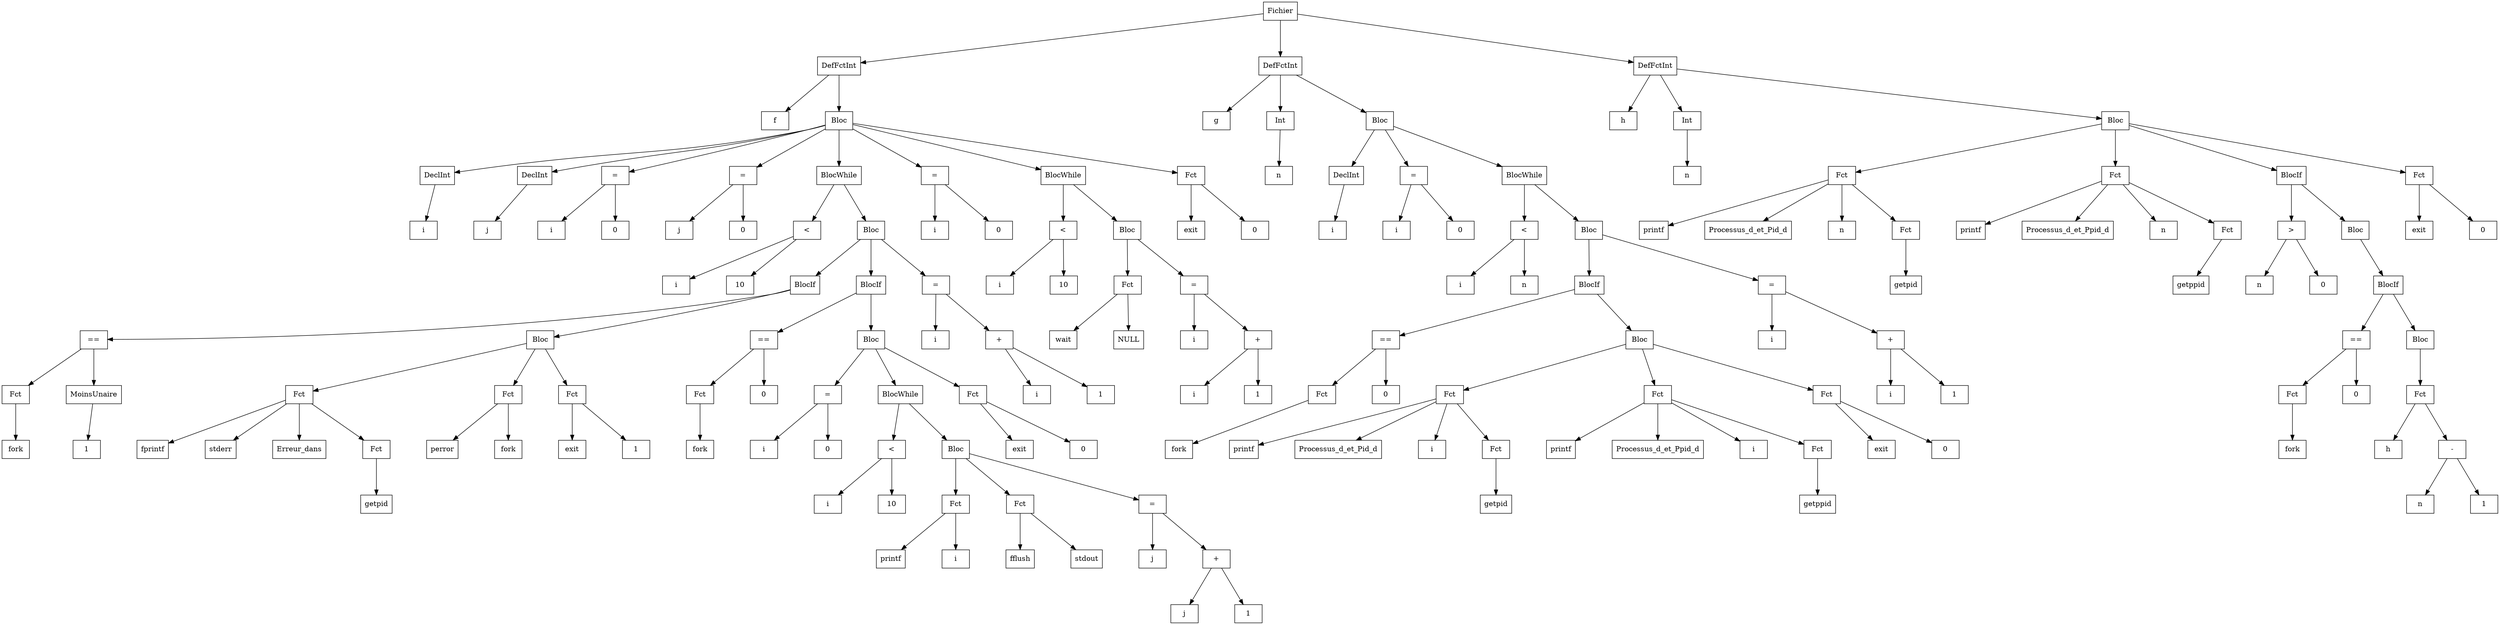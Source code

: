 digraph "ast"{

	nodesep=1;
	ranksep=1;

	N0 [label="Fichier", shape="box"];
	N1 [label="DefFctInt", shape="box"];
	N2 [label="f", shape="box"];
	N3 [label="Bloc", shape="box"];
	N4 [label="DeclInt", shape="box"];
	N5 [label="i", shape="box"];
	N6 [label="DeclInt", shape="box"];
	N7 [label="j", shape="box"];
	N8 [label="=", shape="box"];
	N9 [label="i", shape="box"];
	N10 [label="0", shape="box"];
	N11 [label="=", shape="box"];
	N12 [label="j", shape="box"];
	N13 [label="0", shape="box"];
	N14 [label="BlocWhile", shape="box"];
	N15 [label="<", shape="box"];
	N16 [label="i", shape="box"];
	N17 [label="10", shape="box"];
	N18 [label="Bloc", shape="box"];
	N19 [label="BlocIf", shape="box"];
	N20 [label="==", shape="box"];
	N21 [label="Fct", shape="box"];
	N22 [label="fork", shape="box"];
	N23 [label="MoinsUnaire", shape="box"];
	N24 [label="1", shape="box"];
	N25 [label="Bloc", shape="box"];
	N26 [label="Fct", shape="box"];
	N27 [label="fprintf", shape="box"];
	N28 [label="stderr", shape="box"];
	N29 [label="Erreur_dans", shape="box"];
	N30 [label="Fct", shape="box"];
	N31 [label="getpid", shape="box"];
	N32 [label="Fct", shape="box"];
	N33 [label="perror", shape="box"];
	N34 [label="fork", shape="box"];
	N35 [label="Fct", shape="box"];
	N36 [label="exit", shape="box"];
	N37 [label="1", shape="box"];
	N38 [label="BlocIf", shape="box"];
	N39 [label="==", shape="box"];
	N40 [label="Fct", shape="box"];
	N41 [label="fork", shape="box"];
	N42 [label="0", shape="box"];
	N43 [label="Bloc", shape="box"];
	N44 [label="=", shape="box"];
	N45 [label="i", shape="box"];
	N46 [label="0", shape="box"];
	N47 [label="BlocWhile", shape="box"];
	N48 [label="<", shape="box"];
	N49 [label="i", shape="box"];
	N50 [label="10", shape="box"];
	N51 [label="Bloc", shape="box"];
	N52 [label="Fct", shape="box"];
	N53 [label="printf", shape="box"];
	N54 [label="i", shape="box"];
	N55 [label="Fct", shape="box"];
	N56 [label="fflush", shape="box"];
	N57 [label="stdout", shape="box"];
	N58 [label="=", shape="box"];
	N59 [label="j", shape="box"];
	N60 [label="+", shape="box"];
	N61 [label="j", shape="box"];
	N62 [label="1", shape="box"];
	N63 [label="Fct", shape="box"];
	N64 [label="exit", shape="box"];
	N65 [label="0", shape="box"];
	N66 [label="=", shape="box"];
	N67 [label="i", shape="box"];
	N68 [label="+", shape="box"];
	N69 [label="i", shape="box"];
	N70 [label="1", shape="box"];
	N71 [label="=", shape="box"];
	N72 [label="i", shape="box"];
	N73 [label="0", shape="box"];
	N74 [label="BlocWhile", shape="box"];
	N75 [label="<", shape="box"];
	N76 [label="i", shape="box"];
	N77 [label="10", shape="box"];
	N78 [label="Bloc", shape="box"];
	N79 [label="Fct", shape="box"];
	N80 [label="wait", shape="box"];
	N81 [label="NULL", shape="box"];
	N82 [label="=", shape="box"];
	N83 [label="i", shape="box"];
	N84 [label="+", shape="box"];
	N85 [label="i", shape="box"];
	N86 [label="1", shape="box"];
	N87 [label="Fct", shape="box"];
	N88 [label="exit", shape="box"];
	N89 [label="0", shape="box"];
	N90 [label="DefFctInt", shape="box"];
	N91 [label="g", shape="box"];
	N92 [label="Int", shape="box"];
	N93 [label="n", shape="box"];
	N94 [label="Bloc", shape="box"];
	N95 [label="DeclInt", shape="box"];
	N96 [label="i", shape="box"];
	N97 [label="=", shape="box"];
	N98 [label="i", shape="box"];
	N99 [label="0", shape="box"];
	N100 [label="BlocWhile", shape="box"];
	N101 [label="<", shape="box"];
	N102 [label="i", shape="box"];
	N103 [label="n", shape="box"];
	N104 [label="Bloc", shape="box"];
	N105 [label="BlocIf", shape="box"];
	N106 [label="==", shape="box"];
	N107 [label="Fct", shape="box"];
	N108 [label="fork", shape="box"];
	N109 [label="0", shape="box"];
	N110 [label="Bloc", shape="box"];
	N111 [label="Fct", shape="box"];
	N112 [label="printf", shape="box"];
	N113 [label="Processus_d_et_Pid_d", shape="box"];
	N114 [label="i", shape="box"];
	N115 [label="Fct", shape="box"];
	N116 [label="getpid", shape="box"];
	N117 [label="Fct", shape="box"];
	N118 [label="printf", shape="box"];
	N119 [label="Processus_d_et_Ppid_d", shape="box"];
	N120 [label="i", shape="box"];
	N121 [label="Fct", shape="box"];
	N122 [label="getppid", shape="box"];
	N123 [label="Fct", shape="box"];
	N124 [label="exit", shape="box"];
	N125 [label="0", shape="box"];
	N126 [label="=", shape="box"];
	N127 [label="i", shape="box"];
	N128 [label="+", shape="box"];
	N129 [label="i", shape="box"];
	N130 [label="1", shape="box"];
	N131 [label="DefFctInt", shape="box"];
	N132 [label="h", shape="box"];
	N133 [label="Int", shape="box"];
	N134 [label="n", shape="box"];
	N135 [label="Bloc", shape="box"];
	N136 [label="Fct", shape="box"];
	N137 [label="printf", shape="box"];
	N138 [label="Processus_d_et_Pid_d", shape="box"];
	N139 [label="n", shape="box"];
	N140 [label="Fct", shape="box"];
	N141 [label="getpid", shape="box"];
	N142 [label="Fct", shape="box"];
	N143 [label="printf", shape="box"];
	N144 [label="Processus_d_et_Ppid_d", shape="box"];
	N145 [label="n", shape="box"];
	N146 [label="Fct", shape="box"];
	N147 [label="getppid", shape="box"];
	N148 [label="BlocIf", shape="box"];
	N149 [label=">", shape="box"];
	N150 [label="n", shape="box"];
	N151 [label="0", shape="box"];
	N152 [label="Bloc", shape="box"];
	N153 [label="BlocIf", shape="box"];
	N154 [label="==", shape="box"];
	N155 [label="Fct", shape="box"];
	N156 [label="fork", shape="box"];
	N157 [label="0", shape="box"];
	N158 [label="Bloc", shape="box"];
	N159 [label="Fct", shape="box"];
	N160 [label="h", shape="box"];
	N161 [label="-", shape="box"];
	N162 [label="n", shape="box"];
	N163 [label="1", shape="box"];
	N164 [label="Fct", shape="box"];
	N165 [label="exit", shape="box"];
	N166 [label="0", shape="box"];

	N1 -> N2; 
	N4 -> N5; 
	N3 -> N4; 
	N6 -> N7; 
	N3 -> N6; 
	N8 -> N9; 
	N8 -> N10; 
	N3 -> N8; 
	N11 -> N12; 
	N11 -> N13; 
	N3 -> N11; 
	N15 -> N16; 
	N15 -> N17; 
	N14 -> N15; 
	N21 -> N22; 
	N20 -> N21; 
	N23 -> N24; 
	N20 -> N23; 
	N19 -> N20; 
	N26 -> N27; 
	N26 -> N28; 
	N26 -> N29; 
	N30 -> N31; 
	N26 -> N30; 
	N25 -> N26; 
	N32 -> N33; 
	N32 -> N34; 
	N25 -> N32; 
	N35 -> N36; 
	N35 -> N37; 
	N25 -> N35; 
	N19 -> N25; 
	N18 -> N19; 
	N40 -> N41; 
	N39 -> N40; 
	N39 -> N42; 
	N38 -> N39; 
	N44 -> N45; 
	N44 -> N46; 
	N43 -> N44; 
	N48 -> N49; 
	N48 -> N50; 
	N47 -> N48; 
	N52 -> N53; 
	N52 -> N54; 
	N51 -> N52; 
	N55 -> N56; 
	N55 -> N57; 
	N51 -> N55; 
	N58 -> N59; 
	N60 -> N61; 
	N60 -> N62; 
	N58 -> N60; 
	N51 -> N58; 
	N47 -> N51; 
	N43 -> N47; 
	N63 -> N64; 
	N63 -> N65; 
	N43 -> N63; 
	N38 -> N43; 
	N18 -> N38; 
	N66 -> N67; 
	N68 -> N69; 
	N68 -> N70; 
	N66 -> N68; 
	N18 -> N66; 
	N14 -> N18; 
	N3 -> N14; 
	N71 -> N72; 
	N71 -> N73; 
	N3 -> N71; 
	N75 -> N76; 
	N75 -> N77; 
	N74 -> N75; 
	N79 -> N80; 
	N79 -> N81; 
	N78 -> N79; 
	N82 -> N83; 
	N84 -> N85; 
	N84 -> N86; 
	N82 -> N84; 
	N78 -> N82; 
	N74 -> N78; 
	N3 -> N74; 
	N87 -> N88; 
	N87 -> N89; 
	N3 -> N87; 
	N1 -> N3; 
	N0 -> N1; 
	N90 -> N91; 
	N92 -> N93; 
	N90 -> N92; 
	N95 -> N96; 
	N94 -> N95; 
	N97 -> N98; 
	N97 -> N99; 
	N94 -> N97; 
	N101 -> N102; 
	N101 -> N103; 
	N100 -> N101; 
	N107 -> N108; 
	N106 -> N107; 
	N106 -> N109; 
	N105 -> N106; 
	N111 -> N112; 
	N111 -> N113; 
	N111 -> N114; 
	N115 -> N116; 
	N111 -> N115; 
	N110 -> N111; 
	N117 -> N118; 
	N117 -> N119; 
	N117 -> N120; 
	N121 -> N122; 
	N117 -> N121; 
	N110 -> N117; 
	N123 -> N124; 
	N123 -> N125; 
	N110 -> N123; 
	N105 -> N110; 
	N104 -> N105; 
	N126 -> N127; 
	N128 -> N129; 
	N128 -> N130; 
	N126 -> N128; 
	N104 -> N126; 
	N100 -> N104; 
	N94 -> N100; 
	N90 -> N94; 
	N0 -> N90; 
	N131 -> N132; 
	N133 -> N134; 
	N131 -> N133; 
	N136 -> N137; 
	N136 -> N138; 
	N136 -> N139; 
	N140 -> N141; 
	N136 -> N140; 
	N135 -> N136; 
	N142 -> N143; 
	N142 -> N144; 
	N142 -> N145; 
	N146 -> N147; 
	N142 -> N146; 
	N135 -> N142; 
	N149 -> N150; 
	N149 -> N151; 
	N148 -> N149; 
	N155 -> N156; 
	N154 -> N155; 
	N154 -> N157; 
	N153 -> N154; 
	N159 -> N160; 
	N161 -> N162; 
	N161 -> N163; 
	N159 -> N161; 
	N158 -> N159; 
	N153 -> N158; 
	N152 -> N153; 
	N148 -> N152; 
	N135 -> N148; 
	N164 -> N165; 
	N164 -> N166; 
	N135 -> N164; 
	N131 -> N135; 
	N0 -> N131; 
}
